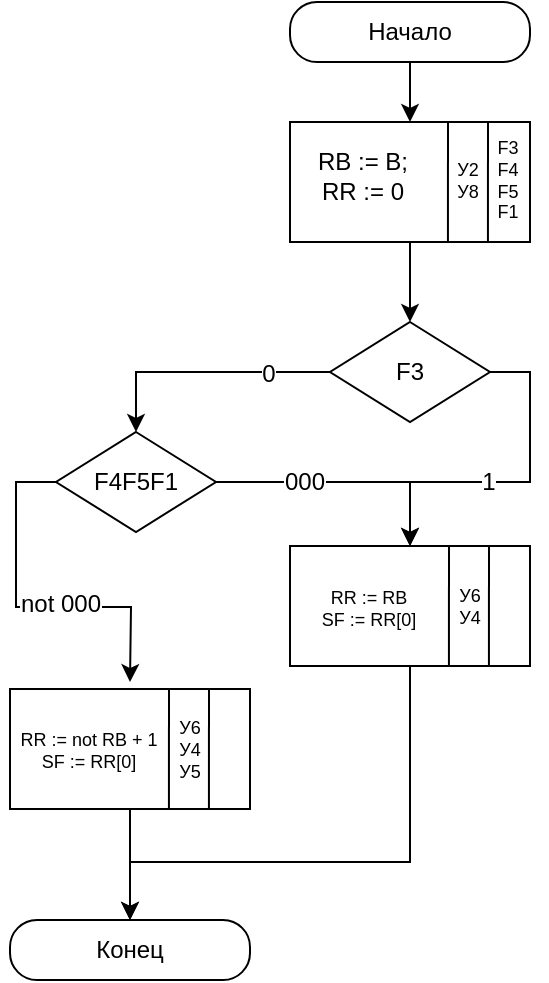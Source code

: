 <mxfile version="12.3.2" type="device" pages="1"><diagram id="ino8X07yagJUm5cUdguc" name="Page-1"><mxGraphModel dx="946" dy="631" grid="1" gridSize="10" guides="1" tooltips="1" connect="1" arrows="1" fold="1" page="1" pageScale="1" pageWidth="827" pageHeight="1169" math="0" shadow="0"><root><mxCell id="0"/><mxCell id="1" parent="0"/><mxCell id="_YIfg3i4x5maGK3U4gLa-12" style="edgeStyle=orthogonalEdgeStyle;rounded=0;orthogonalLoop=1;jettySize=auto;html=1;exitX=0.5;exitY=1;exitDx=0;exitDy=0;entryX=0.5;entryY=0;entryDx=0;entryDy=0;" edge="1" parent="1" source="_YIfg3i4x5maGK3U4gLa-1" target="_YIfg3i4x5maGK3U4gLa-3"><mxGeometry relative="1" as="geometry"/></mxCell><mxCell id="_YIfg3i4x5maGK3U4gLa-1" value="Начало" style="rounded=1;whiteSpace=wrap;html=1;imageHeight=24;arcSize=45;" vertex="1" parent="1"><mxGeometry x="360" y="110" width="120" height="30" as="geometry"/></mxCell><mxCell id="_YIfg3i4x5maGK3U4gLa-2" value="Конец" style="rounded=1;whiteSpace=wrap;html=1;arcSize=45;" vertex="1" parent="1"><mxGeometry x="220" y="569" width="120" height="30" as="geometry"/></mxCell><mxCell id="_YIfg3i4x5maGK3U4gLa-11" style="edgeStyle=orthogonalEdgeStyle;rounded=0;orthogonalLoop=1;jettySize=auto;html=1;exitX=0.5;exitY=1;exitDx=0;exitDy=0;entryX=0.5;entryY=0;entryDx=0;entryDy=0;" edge="1" parent="1" source="_YIfg3i4x5maGK3U4gLa-3" target="_YIfg3i4x5maGK3U4gLa-9"><mxGeometry relative="1" as="geometry"/></mxCell><mxCell id="_YIfg3i4x5maGK3U4gLa-3" value="" style="rounded=0;whiteSpace=wrap;html=1;" vertex="1" parent="1"><mxGeometry x="360" y="170" width="120" height="60" as="geometry"/></mxCell><mxCell id="_YIfg3i4x5maGK3U4gLa-4" value="" style="endArrow=none;html=1;exitX=0.583;exitY=1;exitDx=0;exitDy=0;exitPerimeter=0;" edge="1" parent="1"><mxGeometry width="50" height="50" relative="1" as="geometry"><mxPoint x="438.96" y="230" as="sourcePoint"/><mxPoint x="439" y="170" as="targetPoint"/></mxGeometry></mxCell><mxCell id="_YIfg3i4x5maGK3U4gLa-5" value="" style="endArrow=none;html=1;exitX=0.583;exitY=1;exitDx=0;exitDy=0;exitPerimeter=0;" edge="1" parent="1"><mxGeometry width="50" height="50" relative="1" as="geometry"><mxPoint x="458.96" y="230" as="sourcePoint"/><mxPoint x="459" y="170" as="targetPoint"/></mxGeometry></mxCell><mxCell id="_YIfg3i4x5maGK3U4gLa-6" value="RB := B;&lt;br&gt;RR := 0" style="text;html=1;strokeColor=none;fillColor=none;align=center;verticalAlign=middle;whiteSpace=wrap;rounded=0;" vertex="1" parent="1"><mxGeometry x="360" y="173" width="73" height="48" as="geometry"/></mxCell><mxCell id="_YIfg3i4x5maGK3U4gLa-7" value="У2&lt;br&gt;У8" style="text;html=1;strokeColor=none;fillColor=none;align=center;verticalAlign=middle;whiteSpace=wrap;rounded=0;fontSize=9;" vertex="1" parent="1"><mxGeometry x="444" y="189" width="10" height="20" as="geometry"/></mxCell><mxCell id="_YIfg3i4x5maGK3U4gLa-8" value="F3&lt;br&gt;F4&lt;br&gt;F5&lt;br&gt;F1" style="text;html=1;strokeColor=none;fillColor=none;align=center;verticalAlign=middle;whiteSpace=wrap;rounded=0;fontSize=9;" vertex="1" parent="1"><mxGeometry x="464" y="189" width="10" height="20" as="geometry"/></mxCell><mxCell id="_YIfg3i4x5maGK3U4gLa-14" style="edgeStyle=orthogonalEdgeStyle;rounded=0;orthogonalLoop=1;jettySize=auto;html=1;exitX=0;exitY=0.5;exitDx=0;exitDy=0;entryX=0.5;entryY=0;entryDx=0;entryDy=0;" edge="1" parent="1" source="_YIfg3i4x5maGK3U4gLa-9" target="_YIfg3i4x5maGK3U4gLa-13"><mxGeometry relative="1" as="geometry"/></mxCell><mxCell id="_YIfg3i4x5maGK3U4gLa-36" value="0" style="text;html=1;align=center;verticalAlign=middle;resizable=0;points=[];;labelBackgroundColor=#ffffff;" vertex="1" connectable="0" parent="_YIfg3i4x5maGK3U4gLa-14"><mxGeometry x="-0.512" y="1" relative="1" as="geometry"><mxPoint as="offset"/></mxGeometry></mxCell><mxCell id="_YIfg3i4x5maGK3U4gLa-22" style="edgeStyle=orthogonalEdgeStyle;rounded=0;orthogonalLoop=1;jettySize=auto;html=1;exitX=1;exitY=0.5;exitDx=0;exitDy=0;entryX=0.5;entryY=0;entryDx=0;entryDy=0;jumpSize=6;" edge="1" parent="1" source="_YIfg3i4x5maGK3U4gLa-9" target="_YIfg3i4x5maGK3U4gLa-17"><mxGeometry relative="1" as="geometry"><Array as="points"><mxPoint x="480" y="295"/><mxPoint x="480" y="350"/><mxPoint x="420" y="350"/></Array></mxGeometry></mxCell><mxCell id="_YIfg3i4x5maGK3U4gLa-35" value="1" style="text;html=1;align=center;verticalAlign=middle;resizable=0;points=[];;labelBackgroundColor=#ffffff;" vertex="1" connectable="0" parent="_YIfg3i4x5maGK3U4gLa-22"><mxGeometry x="0.15" relative="1" as="geometry"><mxPoint as="offset"/></mxGeometry></mxCell><mxCell id="_YIfg3i4x5maGK3U4gLa-9" value="" style="rhombus;whiteSpace=wrap;html=1;" vertex="1" parent="1"><mxGeometry x="380" y="270" width="80" height="50" as="geometry"/></mxCell><mxCell id="_YIfg3i4x5maGK3U4gLa-10" value="F3" style="text;html=1;strokeColor=none;fillColor=none;align=center;verticalAlign=middle;whiteSpace=wrap;rounded=0;" vertex="1" parent="1"><mxGeometry x="400" y="285" width="40" height="20" as="geometry"/></mxCell><mxCell id="_YIfg3i4x5maGK3U4gLa-29" style="edgeStyle=orthogonalEdgeStyle;rounded=0;orthogonalLoop=1;jettySize=auto;html=1;exitX=1;exitY=0.5;exitDx=0;exitDy=0;entryX=0.5;entryY=0;entryDx=0;entryDy=0;" edge="1" parent="1" source="_YIfg3i4x5maGK3U4gLa-13" target="_YIfg3i4x5maGK3U4gLa-17"><mxGeometry relative="1" as="geometry"/></mxCell><mxCell id="_YIfg3i4x5maGK3U4gLa-34" value="000" style="text;html=1;align=center;verticalAlign=middle;resizable=0;points=[];;labelBackgroundColor=#ffffff;" vertex="1" connectable="0" parent="_YIfg3i4x5maGK3U4gLa-29"><mxGeometry x="-0.318" relative="1" as="geometry"><mxPoint as="offset"/></mxGeometry></mxCell><mxCell id="_YIfg3i4x5maGK3U4gLa-30" style="edgeStyle=orthogonalEdgeStyle;rounded=0;jumpSize=6;orthogonalLoop=1;jettySize=auto;html=1;exitX=0;exitY=0.5;exitDx=0;exitDy=0;" edge="1" parent="1" source="_YIfg3i4x5maGK3U4gLa-13"><mxGeometry relative="1" as="geometry"><mxPoint x="280" y="450" as="targetPoint"/></mxGeometry></mxCell><mxCell id="_YIfg3i4x5maGK3U4gLa-37" value="not 000" style="text;html=1;align=center;verticalAlign=middle;resizable=0;points=[];;labelBackgroundColor=#ffffff;" vertex="1" connectable="0" parent="_YIfg3i4x5maGK3U4gLa-30"><mxGeometry x="0.175" y="2" relative="1" as="geometry"><mxPoint as="offset"/></mxGeometry></mxCell><mxCell id="_YIfg3i4x5maGK3U4gLa-13" value="F4F5F1" style="rhombus;whiteSpace=wrap;html=1;" vertex="1" parent="1"><mxGeometry x="243" y="325" width="80" height="50" as="geometry"/></mxCell><mxCell id="_YIfg3i4x5maGK3U4gLa-33" style="edgeStyle=orthogonalEdgeStyle;rounded=0;jumpSize=6;orthogonalLoop=1;jettySize=auto;html=1;exitX=0.5;exitY=1;exitDx=0;exitDy=0;entryX=0.5;entryY=0;entryDx=0;entryDy=0;" edge="1" parent="1" source="_YIfg3i4x5maGK3U4gLa-17" target="_YIfg3i4x5maGK3U4gLa-2"><mxGeometry relative="1" as="geometry"><Array as="points"><mxPoint x="420" y="540"/><mxPoint x="280" y="540"/></Array></mxGeometry></mxCell><mxCell id="_YIfg3i4x5maGK3U4gLa-17" value="" style="rounded=0;whiteSpace=wrap;html=1;" vertex="1" parent="1"><mxGeometry x="360" y="382" width="120" height="60" as="geometry"/></mxCell><mxCell id="_YIfg3i4x5maGK3U4gLa-18" value="" style="endArrow=none;html=1;exitX=0.583;exitY=1;exitDx=0;exitDy=0;exitPerimeter=0;" edge="1" parent="1"><mxGeometry width="50" height="50" relative="1" as="geometry"><mxPoint x="439.46" y="442" as="sourcePoint"/><mxPoint x="439.5" y="382" as="targetPoint"/></mxGeometry></mxCell><mxCell id="_YIfg3i4x5maGK3U4gLa-19" value="" style="endArrow=none;html=1;exitX=0.583;exitY=1;exitDx=0;exitDy=0;exitPerimeter=0;" edge="1" parent="1"><mxGeometry width="50" height="50" relative="1" as="geometry"><mxPoint x="459.46" y="442" as="sourcePoint"/><mxPoint x="459.5" y="382" as="targetPoint"/></mxGeometry></mxCell><mxCell id="_YIfg3i4x5maGK3U4gLa-20" value="RR := RB&lt;br&gt;SF := RR[0]" style="text;html=1;strokeColor=none;fillColor=none;align=center;verticalAlign=middle;whiteSpace=wrap;rounded=0;fontSize=9;" vertex="1" parent="1"><mxGeometry x="363" y="390" width="73" height="45" as="geometry"/></mxCell><mxCell id="_YIfg3i4x5maGK3U4gLa-21" value="У6&lt;br&gt;У4" style="text;html=1;strokeColor=none;fillColor=none;align=center;verticalAlign=middle;whiteSpace=wrap;rounded=0;fontSize=9;" vertex="1" parent="1"><mxGeometry x="445" y="402" width="10" height="20" as="geometry"/></mxCell><mxCell id="_YIfg3i4x5maGK3U4gLa-32" style="edgeStyle=orthogonalEdgeStyle;rounded=0;jumpSize=6;orthogonalLoop=1;jettySize=auto;html=1;exitX=0.5;exitY=1;exitDx=0;exitDy=0;entryX=0.5;entryY=0;entryDx=0;entryDy=0;" edge="1" parent="1" source="_YIfg3i4x5maGK3U4gLa-24" target="_YIfg3i4x5maGK3U4gLa-2"><mxGeometry relative="1" as="geometry"/></mxCell><mxCell id="_YIfg3i4x5maGK3U4gLa-24" value="" style="rounded=0;whiteSpace=wrap;html=1;" vertex="1" parent="1"><mxGeometry x="220" y="453.5" width="120" height="60" as="geometry"/></mxCell><mxCell id="_YIfg3i4x5maGK3U4gLa-25" value="" style="endArrow=none;html=1;exitX=0.583;exitY=1;exitDx=0;exitDy=0;exitPerimeter=0;" edge="1" parent="1"><mxGeometry width="50" height="50" relative="1" as="geometry"><mxPoint x="299.46" y="513.5" as="sourcePoint"/><mxPoint x="299.5" y="453.5" as="targetPoint"/></mxGeometry></mxCell><mxCell id="_YIfg3i4x5maGK3U4gLa-26" value="" style="endArrow=none;html=1;exitX=0.583;exitY=1;exitDx=0;exitDy=0;exitPerimeter=0;" edge="1" parent="1"><mxGeometry width="50" height="50" relative="1" as="geometry"><mxPoint x="319.46" y="513.5" as="sourcePoint"/><mxPoint x="319.5" y="453.5" as="targetPoint"/></mxGeometry></mxCell><mxCell id="_YIfg3i4x5maGK3U4gLa-27" value="RR := not RB + 1&lt;br&gt;SF := RR[0]" style="text;html=1;strokeColor=none;fillColor=none;align=center;verticalAlign=middle;whiteSpace=wrap;rounded=0;fontSize=9;" vertex="1" parent="1"><mxGeometry x="223" y="461.5" width="73" height="45" as="geometry"/></mxCell><mxCell id="_YIfg3i4x5maGK3U4gLa-28" value="У6&lt;br&gt;У4&lt;br&gt;У5" style="text;html=1;strokeColor=none;fillColor=none;align=center;verticalAlign=middle;whiteSpace=wrap;rounded=0;fontSize=9;" vertex="1" parent="1"><mxGeometry x="305" y="473.5" width="10" height="20" as="geometry"/></mxCell></root></mxGraphModel></diagram></mxfile>